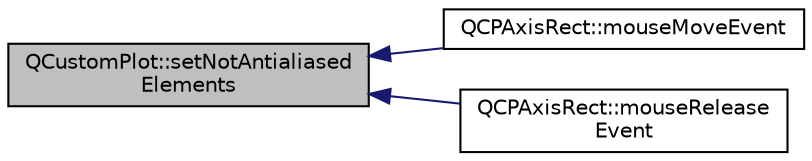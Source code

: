 digraph "QCustomPlot::setNotAntialiasedElements"
{
  edge [fontname="Helvetica",fontsize="10",labelfontname="Helvetica",labelfontsize="10"];
  node [fontname="Helvetica",fontsize="10",shape=record];
  rankdir="LR";
  Node945 [label="QCustomPlot::setNotAntialiased\lElements",height=0.2,width=0.4,color="black", fillcolor="grey75", style="filled", fontcolor="black"];
  Node945 -> Node946 [dir="back",color="midnightblue",fontsize="10",style="solid",fontname="Helvetica"];
  Node946 [label="QCPAxisRect::mouseMoveEvent",height=0.2,width=0.4,color="black", fillcolor="white", style="filled",URL="$d8/dad/class_q_c_p_axis_rect.html#a4baf3d5dd69166788f6ceda0ea182c6e"];
  Node945 -> Node947 [dir="back",color="midnightblue",fontsize="10",style="solid",fontname="Helvetica"];
  Node947 [label="QCPAxisRect::mouseRelease\lEvent",height=0.2,width=0.4,color="black", fillcolor="white", style="filled",URL="$d8/dad/class_q_c_p_axis_rect.html#adf6c99780cea55ab39459a6eaad3a94a"];
}
